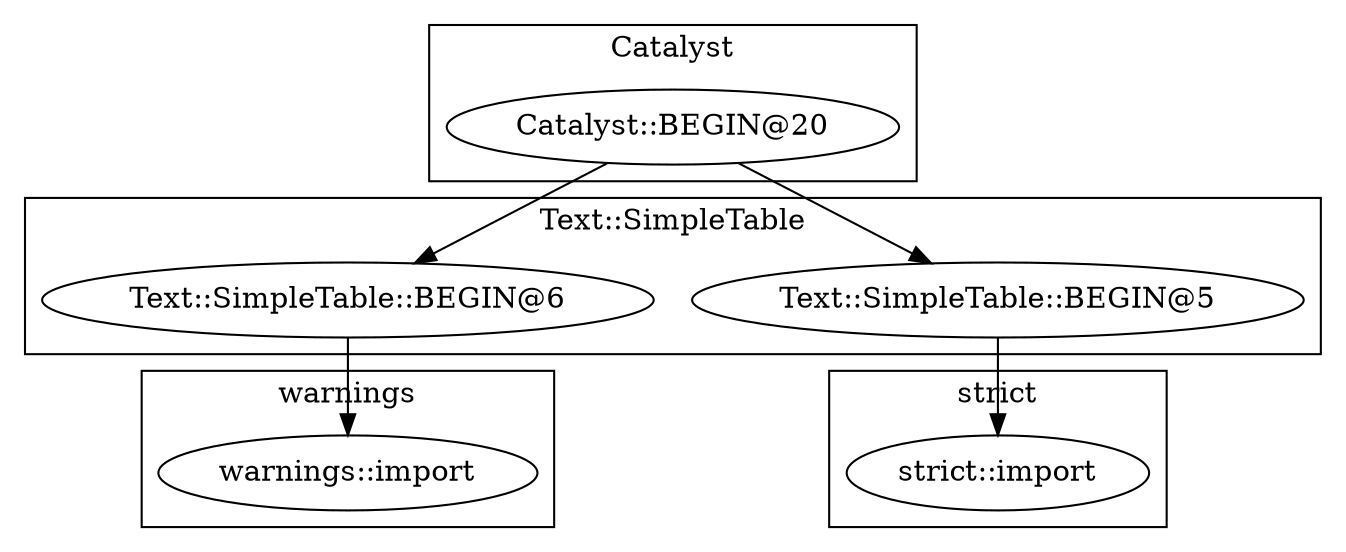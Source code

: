 digraph {
graph [overlap=false]
subgraph cluster_Catalyst {
	label="Catalyst";
	"Catalyst::BEGIN@20";
}
subgraph cluster_warnings {
	label="warnings";
	"warnings::import";
}
subgraph cluster_Text_SimpleTable {
	label="Text::SimpleTable";
	"Text::SimpleTable::BEGIN@6";
	"Text::SimpleTable::BEGIN@5";
}
subgraph cluster_strict {
	label="strict";
	"strict::import";
}
"Catalyst::BEGIN@20" -> "Text::SimpleTable::BEGIN@6";
"Text::SimpleTable::BEGIN@5" -> "strict::import";
"Catalyst::BEGIN@20" -> "Text::SimpleTable::BEGIN@5";
"Text::SimpleTable::BEGIN@6" -> "warnings::import";
}
